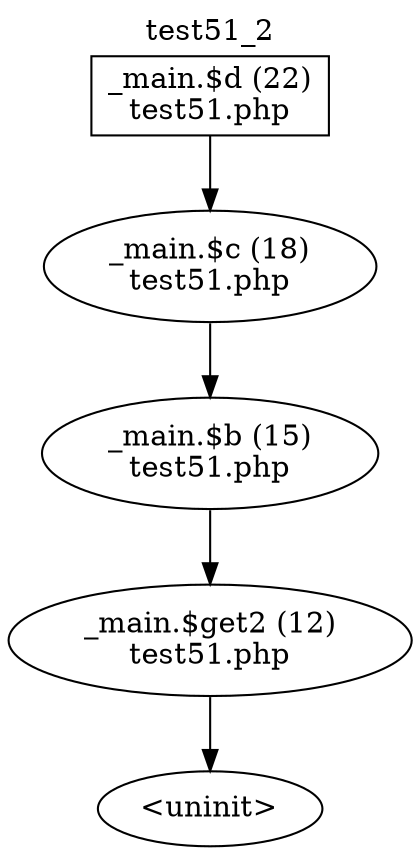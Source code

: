 digraph cfg {
  label="test51_2";
  labelloc=t;
  n1 [shape=box, label="_main.$d (22)\ntest51.php"];
  n2 [shape=ellipse, label="_main.$c (18)\ntest51.php"];
  n3 [shape=ellipse, label="_main.$b (15)\ntest51.php"];
  n4 [shape=ellipse, label="_main.$get2 (12)\ntest51.php"];
  n5 [shape=ellipse, label="<uninit>"];
  n1 -> n2;
  n2 -> n3;
  n3 -> n4;
  n4 -> n5;
}
